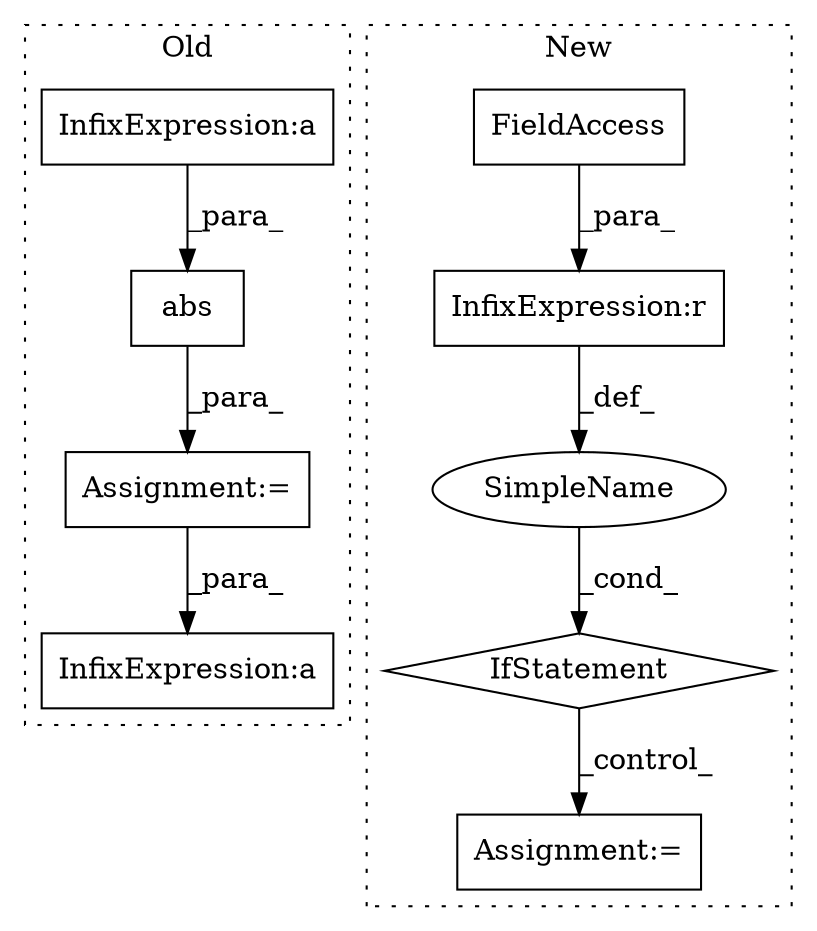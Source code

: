 digraph G {
subgraph cluster0 {
1 [label="abs" a="32" s="1037,1051" l="4,1" shape="box"];
6 [label="InfixExpression:a" a="27" s="850" l="3" shape="box"];
7 [label="Assignment:=" a="7" s="1036" l="1" shape="box"];
9 [label="InfixExpression:a" a="27" s="1098" l="3" shape="box"];
label = "Old";
style="dotted";
}
subgraph cluster1 {
2 [label="IfStatement" a="25" s="645,666" l="4,2" shape="diamond"];
3 [label="Assignment:=" a="7" s="685" l="1" shape="box"];
4 [label="SimpleName" a="42" s="" l="" shape="ellipse"];
5 [label="InfixExpression:r" a="27" s="658" l="4" shape="box"];
8 [label="FieldAccess" a="22" s="649" l="9" shape="box"];
label = "New";
style="dotted";
}
1 -> 7 [label="_para_"];
2 -> 3 [label="_control_"];
4 -> 2 [label="_cond_"];
5 -> 4 [label="_def_"];
6 -> 1 [label="_para_"];
7 -> 9 [label="_para_"];
8 -> 5 [label="_para_"];
}
